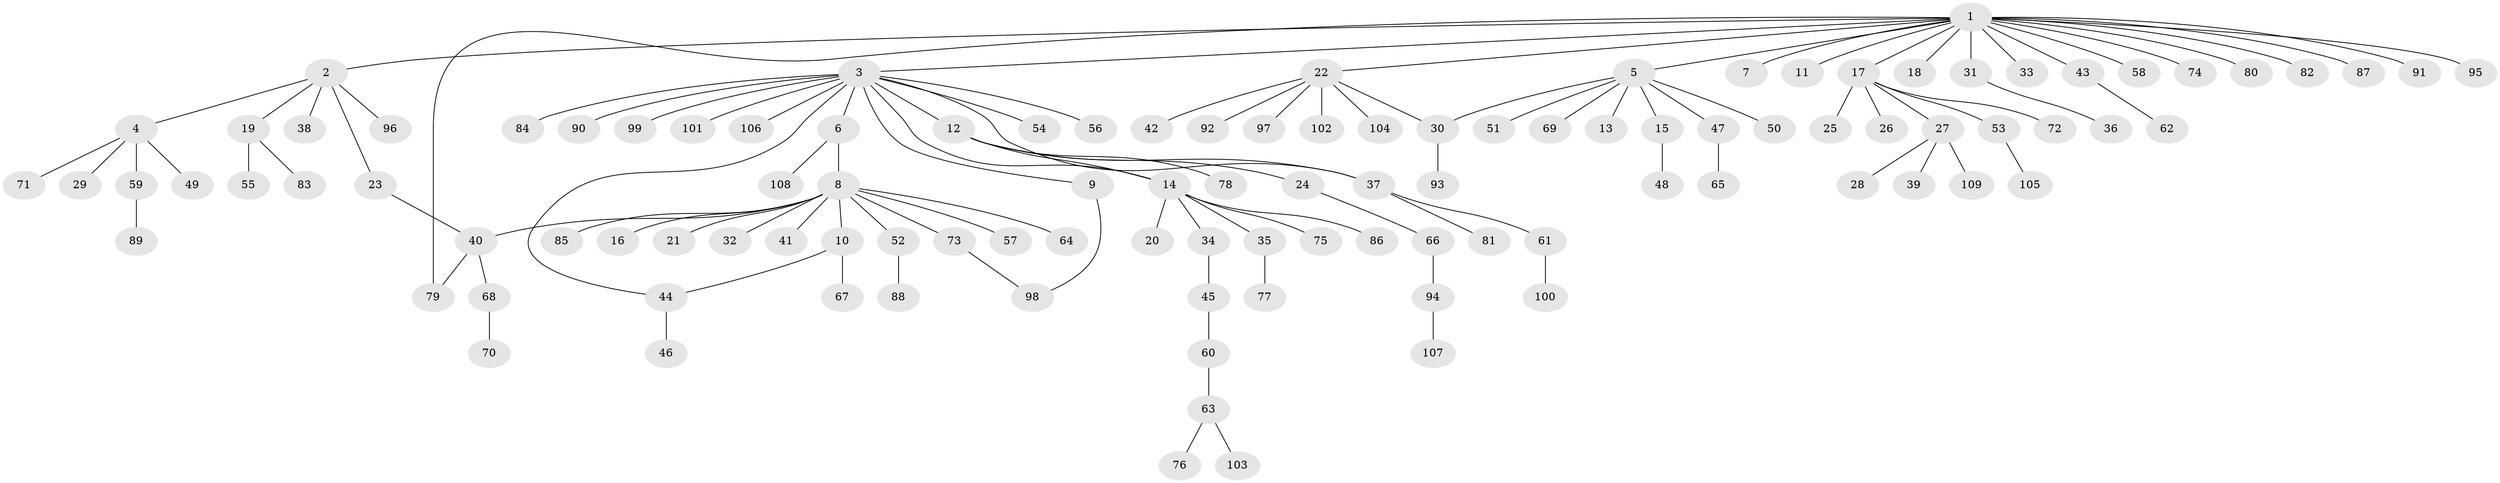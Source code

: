 // coarse degree distribution, {1: 0.7846153846153846, 15: 0.015384615384615385, 5: 0.015384615384615385, 7: 0.03076923076923077, 2: 0.1076923076923077, 3: 0.015384615384615385, 16: 0.015384615384615385, 12: 0.015384615384615385}
// Generated by graph-tools (version 1.1) at 2025/50/03/04/25 21:50:12]
// undirected, 109 vertices, 115 edges
graph export_dot {
graph [start="1"]
  node [color=gray90,style=filled];
  1;
  2;
  3;
  4;
  5;
  6;
  7;
  8;
  9;
  10;
  11;
  12;
  13;
  14;
  15;
  16;
  17;
  18;
  19;
  20;
  21;
  22;
  23;
  24;
  25;
  26;
  27;
  28;
  29;
  30;
  31;
  32;
  33;
  34;
  35;
  36;
  37;
  38;
  39;
  40;
  41;
  42;
  43;
  44;
  45;
  46;
  47;
  48;
  49;
  50;
  51;
  52;
  53;
  54;
  55;
  56;
  57;
  58;
  59;
  60;
  61;
  62;
  63;
  64;
  65;
  66;
  67;
  68;
  69;
  70;
  71;
  72;
  73;
  74;
  75;
  76;
  77;
  78;
  79;
  80;
  81;
  82;
  83;
  84;
  85;
  86;
  87;
  88;
  89;
  90;
  91;
  92;
  93;
  94;
  95;
  96;
  97;
  98;
  99;
  100;
  101;
  102;
  103;
  104;
  105;
  106;
  107;
  108;
  109;
  1 -- 2;
  1 -- 3;
  1 -- 5;
  1 -- 7;
  1 -- 11;
  1 -- 17;
  1 -- 18;
  1 -- 22;
  1 -- 31;
  1 -- 33;
  1 -- 43;
  1 -- 58;
  1 -- 74;
  1 -- 79;
  1 -- 80;
  1 -- 82;
  1 -- 87;
  1 -- 91;
  1 -- 95;
  2 -- 4;
  2 -- 19;
  2 -- 23;
  2 -- 38;
  2 -- 96;
  3 -- 6;
  3 -- 9;
  3 -- 12;
  3 -- 14;
  3 -- 37;
  3 -- 44;
  3 -- 54;
  3 -- 56;
  3 -- 84;
  3 -- 90;
  3 -- 99;
  3 -- 101;
  3 -- 106;
  4 -- 29;
  4 -- 49;
  4 -- 59;
  4 -- 71;
  5 -- 13;
  5 -- 15;
  5 -- 30;
  5 -- 47;
  5 -- 50;
  5 -- 51;
  5 -- 69;
  6 -- 8;
  6 -- 108;
  8 -- 10;
  8 -- 16;
  8 -- 21;
  8 -- 32;
  8 -- 40;
  8 -- 41;
  8 -- 52;
  8 -- 57;
  8 -- 64;
  8 -- 73;
  8 -- 85;
  9 -- 98;
  10 -- 44;
  10 -- 67;
  12 -- 14;
  12 -- 24;
  12 -- 37;
  12 -- 78;
  14 -- 20;
  14 -- 34;
  14 -- 35;
  14 -- 75;
  14 -- 86;
  15 -- 48;
  17 -- 25;
  17 -- 26;
  17 -- 27;
  17 -- 53;
  17 -- 72;
  19 -- 55;
  19 -- 83;
  22 -- 30;
  22 -- 42;
  22 -- 92;
  22 -- 97;
  22 -- 102;
  22 -- 104;
  23 -- 40;
  24 -- 66;
  27 -- 28;
  27 -- 39;
  27 -- 109;
  30 -- 93;
  31 -- 36;
  34 -- 45;
  35 -- 77;
  37 -- 61;
  37 -- 81;
  40 -- 68;
  40 -- 79;
  43 -- 62;
  44 -- 46;
  45 -- 60;
  47 -- 65;
  52 -- 88;
  53 -- 105;
  59 -- 89;
  60 -- 63;
  61 -- 100;
  63 -- 76;
  63 -- 103;
  66 -- 94;
  68 -- 70;
  73 -- 98;
  94 -- 107;
}
